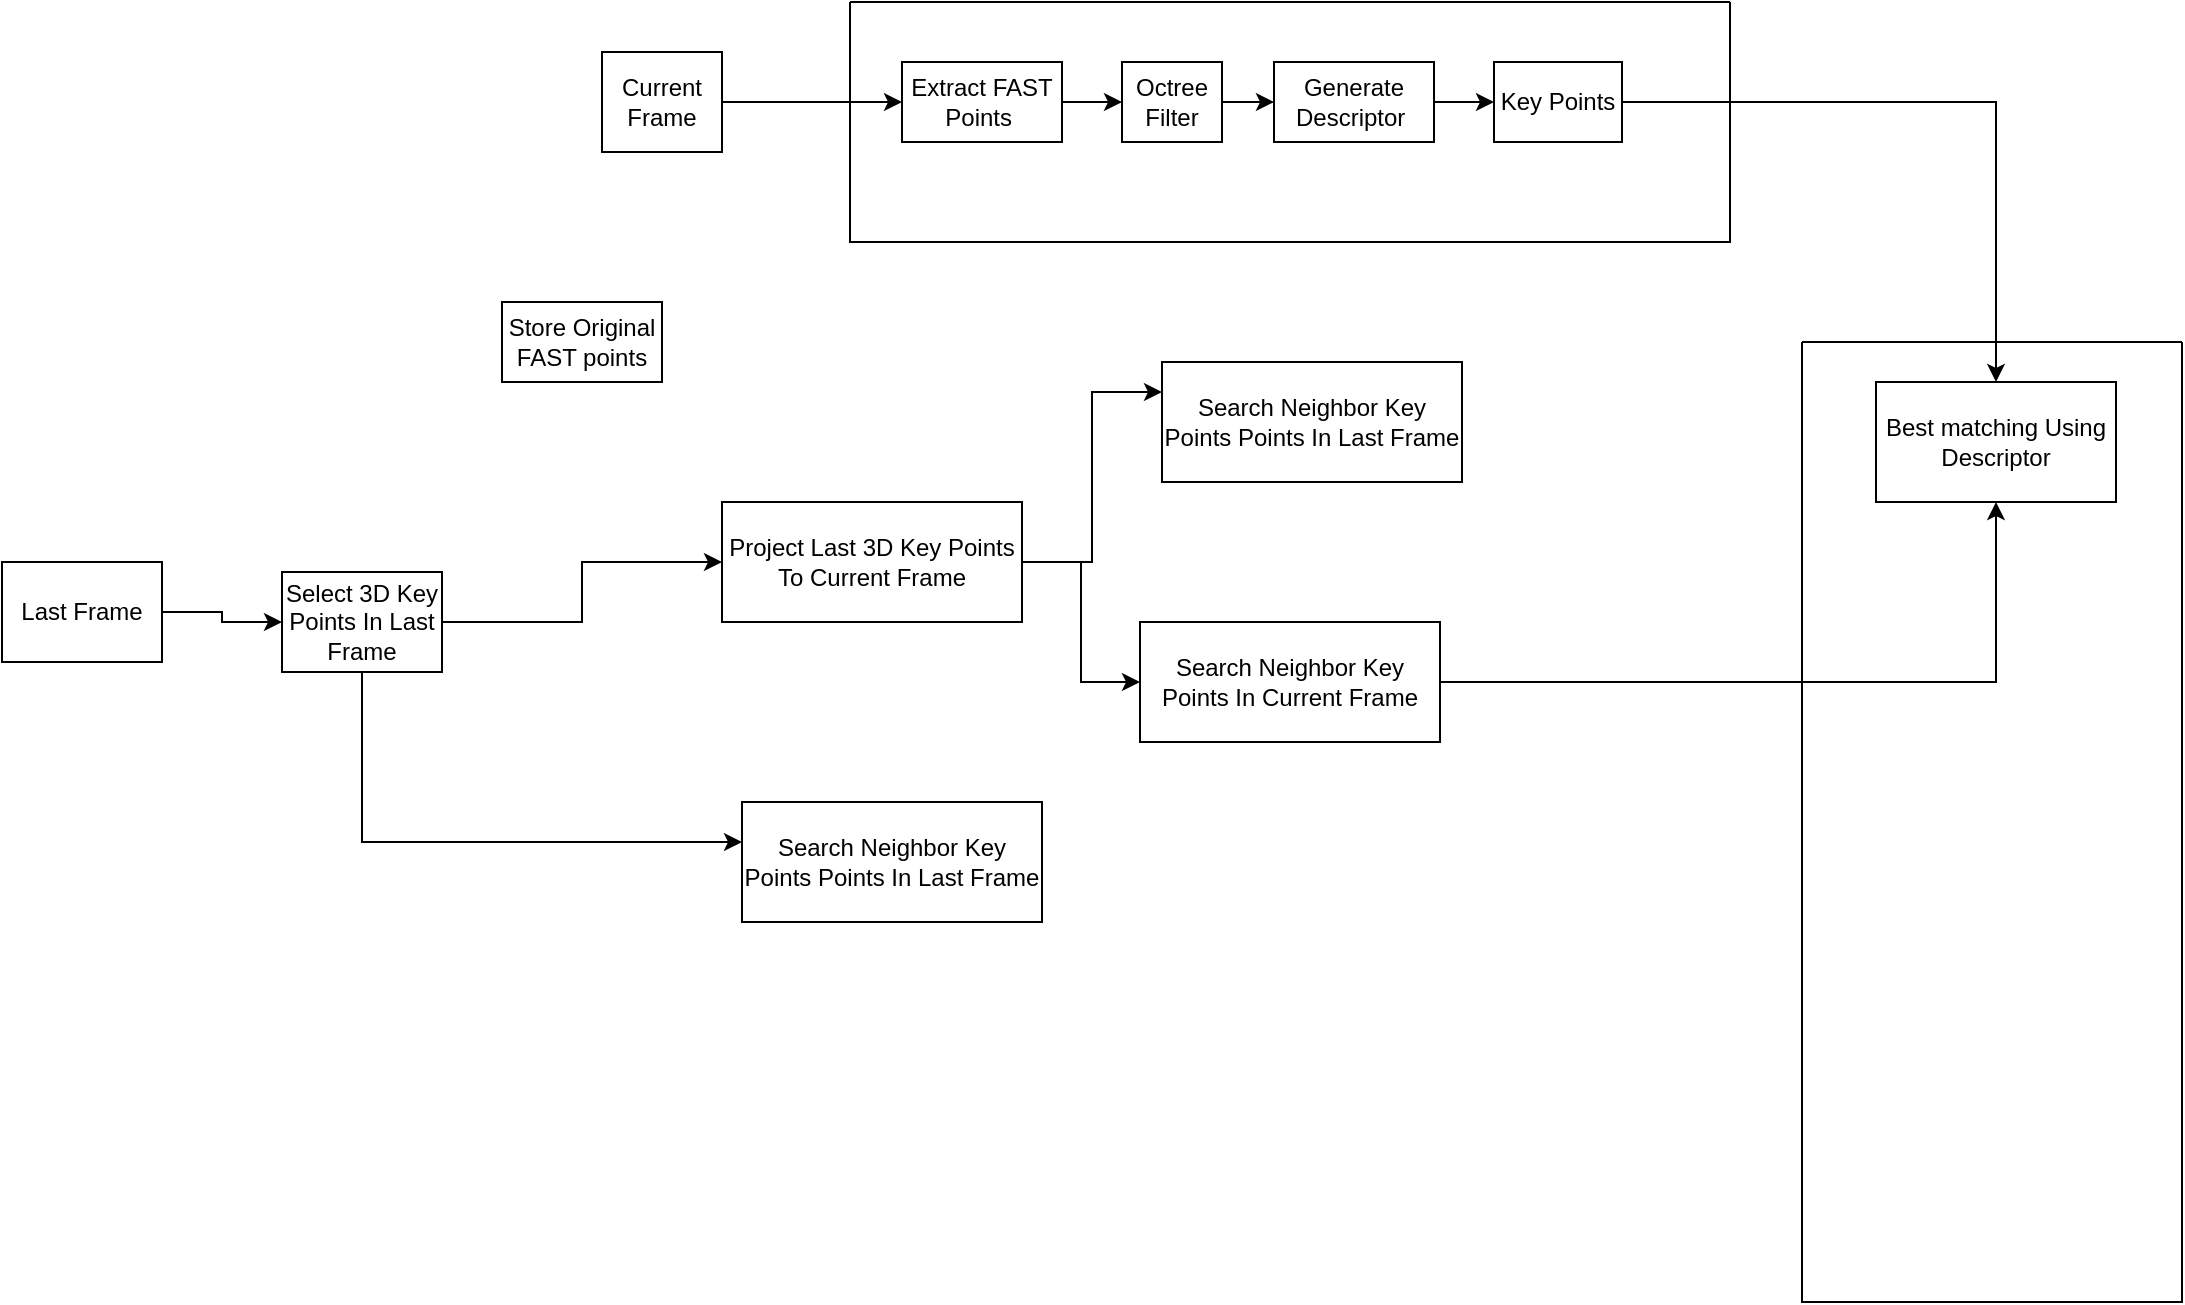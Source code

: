 <mxfile version="26.0.5">
  <diagram name="第 1 页" id="1Tfa7L_At4pF71FGWeEv">
    <mxGraphModel dx="2257" dy="748" grid="1" gridSize="10" guides="1" tooltips="1" connect="1" arrows="1" fold="1" page="1" pageScale="1" pageWidth="827" pageHeight="1169" math="0" shadow="0">
      <root>
        <mxCell id="0" />
        <mxCell id="1" parent="0" />
        <mxCell id="XvO7fo_fdQMZP-SOIAJt-8" style="edgeStyle=orthogonalEdgeStyle;rounded=0;orthogonalLoop=1;jettySize=auto;html=1;entryX=0;entryY=0.5;entryDx=0;entryDy=0;" edge="1" parent="1" source="XvO7fo_fdQMZP-SOIAJt-2" target="XvO7fo_fdQMZP-SOIAJt-3">
          <mxGeometry relative="1" as="geometry" />
        </mxCell>
        <mxCell id="XvO7fo_fdQMZP-SOIAJt-2" value="Current Frame" style="rounded=0;whiteSpace=wrap;html=1;" vertex="1" parent="1">
          <mxGeometry x="70" y="75" width="60" height="50" as="geometry" />
        </mxCell>
        <mxCell id="XvO7fo_fdQMZP-SOIAJt-16" value="" style="swimlane;startSize=0;" vertex="1" parent="1">
          <mxGeometry x="194" y="50" width="440" height="120" as="geometry">
            <mxRectangle x="194" y="30" width="50" height="40" as="alternateBounds" />
          </mxGeometry>
        </mxCell>
        <mxCell id="XvO7fo_fdQMZP-SOIAJt-3" value="E&lt;span style=&quot;background-color: transparent; color: light-dark(rgb(0, 0, 0), rgb(255, 255, 255));&quot;&gt;xtract FAST Points&amp;nbsp;&lt;/span&gt;" style="rounded=0;whiteSpace=wrap;html=1;" vertex="1" parent="XvO7fo_fdQMZP-SOIAJt-16">
          <mxGeometry x="26" y="30" width="80" height="40" as="geometry" />
        </mxCell>
        <mxCell id="XvO7fo_fdQMZP-SOIAJt-5" value="Octree Filter" style="rounded=0;whiteSpace=wrap;html=1;" vertex="1" parent="XvO7fo_fdQMZP-SOIAJt-16">
          <mxGeometry x="136" y="30" width="50" height="40" as="geometry" />
        </mxCell>
        <mxCell id="XvO7fo_fdQMZP-SOIAJt-6" value="&lt;span style=&quot;background-color: transparent; color: light-dark(rgb(0, 0, 0), rgb(255, 255, 255));&quot;&gt;Generate Descriptor&lt;/span&gt;&lt;span style=&quot;background-color: transparent; color: light-dark(rgb(0, 0, 0), rgb(255, 255, 255));&quot;&gt;&amp;nbsp;&lt;/span&gt;" style="rounded=0;whiteSpace=wrap;html=1;" vertex="1" parent="XvO7fo_fdQMZP-SOIAJt-16">
          <mxGeometry x="212" y="30" width="80" height="40" as="geometry" />
        </mxCell>
        <mxCell id="XvO7fo_fdQMZP-SOIAJt-12" value="Key Points" style="rounded=0;whiteSpace=wrap;html=1;" vertex="1" parent="XvO7fo_fdQMZP-SOIAJt-16">
          <mxGeometry x="322" y="30" width="64" height="40" as="geometry" />
        </mxCell>
        <mxCell id="XvO7fo_fdQMZP-SOIAJt-13" style="edgeStyle=orthogonalEdgeStyle;rounded=0;orthogonalLoop=1;jettySize=auto;html=1;" edge="1" parent="XvO7fo_fdQMZP-SOIAJt-16" source="XvO7fo_fdQMZP-SOIAJt-6" target="XvO7fo_fdQMZP-SOIAJt-12">
          <mxGeometry relative="1" as="geometry" />
        </mxCell>
        <mxCell id="XvO7fo_fdQMZP-SOIAJt-9" style="edgeStyle=orthogonalEdgeStyle;rounded=0;orthogonalLoop=1;jettySize=auto;html=1;" edge="1" parent="XvO7fo_fdQMZP-SOIAJt-16" source="XvO7fo_fdQMZP-SOIAJt-3" target="XvO7fo_fdQMZP-SOIAJt-5">
          <mxGeometry relative="1" as="geometry" />
        </mxCell>
        <mxCell id="XvO7fo_fdQMZP-SOIAJt-10" style="edgeStyle=orthogonalEdgeStyle;rounded=0;orthogonalLoop=1;jettySize=auto;html=1;" edge="1" parent="XvO7fo_fdQMZP-SOIAJt-16" source="XvO7fo_fdQMZP-SOIAJt-5" target="XvO7fo_fdQMZP-SOIAJt-6">
          <mxGeometry relative="1" as="geometry" />
        </mxCell>
        <mxCell id="XvO7fo_fdQMZP-SOIAJt-20" value="" style="swimlane;startSize=0;" vertex="1" parent="1">
          <mxGeometry x="670" y="220" width="190" height="480" as="geometry">
            <mxRectangle x="680" y="190" width="50" height="40" as="alternateBounds" />
          </mxGeometry>
        </mxCell>
        <mxCell id="XvO7fo_fdQMZP-SOIAJt-23" value="Best matching Using Descriptor" style="rounded=0;whiteSpace=wrap;html=1;" vertex="1" parent="XvO7fo_fdQMZP-SOIAJt-20">
          <mxGeometry x="37" y="20" width="120" height="60" as="geometry" />
        </mxCell>
        <mxCell id="XvO7fo_fdQMZP-SOIAJt-24" style="edgeStyle=orthogonalEdgeStyle;rounded=0;orthogonalLoop=1;jettySize=auto;html=1;" edge="1" parent="1" source="XvO7fo_fdQMZP-SOIAJt-12" target="XvO7fo_fdQMZP-SOIAJt-23">
          <mxGeometry relative="1" as="geometry" />
        </mxCell>
        <mxCell id="XvO7fo_fdQMZP-SOIAJt-27" style="edgeStyle=orthogonalEdgeStyle;rounded=0;orthogonalLoop=1;jettySize=auto;html=1;" edge="1" parent="1" source="XvO7fo_fdQMZP-SOIAJt-25" target="XvO7fo_fdQMZP-SOIAJt-26">
          <mxGeometry relative="1" as="geometry" />
        </mxCell>
        <mxCell id="XvO7fo_fdQMZP-SOIAJt-25" value="Last Frame" style="rounded=0;whiteSpace=wrap;html=1;" vertex="1" parent="1">
          <mxGeometry x="-230" y="330" width="80" height="50" as="geometry" />
        </mxCell>
        <mxCell id="XvO7fo_fdQMZP-SOIAJt-30" style="edgeStyle=orthogonalEdgeStyle;rounded=0;orthogonalLoop=1;jettySize=auto;html=1;" edge="1" parent="1" source="XvO7fo_fdQMZP-SOIAJt-26" target="XvO7fo_fdQMZP-SOIAJt-22">
          <mxGeometry relative="1" as="geometry" />
        </mxCell>
        <mxCell id="XvO7fo_fdQMZP-SOIAJt-40" style="edgeStyle=orthogonalEdgeStyle;rounded=0;orthogonalLoop=1;jettySize=auto;html=1;" edge="1" parent="1" source="XvO7fo_fdQMZP-SOIAJt-26" target="XvO7fo_fdQMZP-SOIAJt-36">
          <mxGeometry relative="1" as="geometry">
            <Array as="points">
              <mxPoint x="-50" y="470" />
              <mxPoint x="275" y="470" />
            </Array>
          </mxGeometry>
        </mxCell>
        <mxCell id="XvO7fo_fdQMZP-SOIAJt-26" value="S&lt;span style=&quot;background-color: transparent; color: light-dark(rgb(0, 0, 0), rgb(255, 255, 255));&quot;&gt;elect 3D Key Points In Last Frame&lt;/span&gt;" style="rounded=0;whiteSpace=wrap;html=1;" vertex="1" parent="1">
          <mxGeometry x="-90" y="335" width="80" height="50" as="geometry" />
        </mxCell>
        <mxCell id="XvO7fo_fdQMZP-SOIAJt-11" value="Store Original FAST points" style="rounded=0;whiteSpace=wrap;html=1;" vertex="1" parent="1">
          <mxGeometry x="20" y="200" width="80" height="40" as="geometry" />
        </mxCell>
        <mxCell id="XvO7fo_fdQMZP-SOIAJt-33" style="edgeStyle=orthogonalEdgeStyle;rounded=0;orthogonalLoop=1;jettySize=auto;html=1;entryX=0.5;entryY=1;entryDx=0;entryDy=0;" edge="1" parent="1" source="XvO7fo_fdQMZP-SOIAJt-31" target="XvO7fo_fdQMZP-SOIAJt-23">
          <mxGeometry relative="1" as="geometry" />
        </mxCell>
        <mxCell id="XvO7fo_fdQMZP-SOIAJt-44" style="edgeStyle=orthogonalEdgeStyle;rounded=0;orthogonalLoop=1;jettySize=auto;html=1;entryX=0;entryY=0.25;entryDx=0;entryDy=0;" edge="1" parent="1" source="XvO7fo_fdQMZP-SOIAJt-22" target="XvO7fo_fdQMZP-SOIAJt-41">
          <mxGeometry relative="1" as="geometry" />
        </mxCell>
        <mxCell id="XvO7fo_fdQMZP-SOIAJt-22" value="Project Last 3D Key Points To Current Frame" style="rounded=0;whiteSpace=wrap;html=1;" vertex="1" parent="1">
          <mxGeometry x="130" y="300" width="150" height="60" as="geometry" />
        </mxCell>
        <mxCell id="XvO7fo_fdQMZP-SOIAJt-31" value="Search Neighbor Key Points In Current Frame" style="rounded=0;whiteSpace=wrap;html=1;" vertex="1" parent="1">
          <mxGeometry x="339" y="360" width="150" height="60" as="geometry" />
        </mxCell>
        <mxCell id="XvO7fo_fdQMZP-SOIAJt-36" value="Search Neighbor Key Points Points In Last Frame" style="rounded=0;whiteSpace=wrap;html=1;" vertex="1" parent="1">
          <mxGeometry x="140" y="450" width="150" height="60" as="geometry" />
        </mxCell>
        <mxCell id="XvO7fo_fdQMZP-SOIAJt-37" style="edgeStyle=orthogonalEdgeStyle;rounded=0;orthogonalLoop=1;jettySize=auto;html=1;" edge="1" parent="1" source="XvO7fo_fdQMZP-SOIAJt-22" target="XvO7fo_fdQMZP-SOIAJt-31">
          <mxGeometry relative="1" as="geometry" />
        </mxCell>
        <mxCell id="XvO7fo_fdQMZP-SOIAJt-41" value="Search Neighbor Key Points Points In Last Frame" style="rounded=0;whiteSpace=wrap;html=1;" vertex="1" parent="1">
          <mxGeometry x="350" y="230" width="150" height="60" as="geometry" />
        </mxCell>
      </root>
    </mxGraphModel>
  </diagram>
</mxfile>
